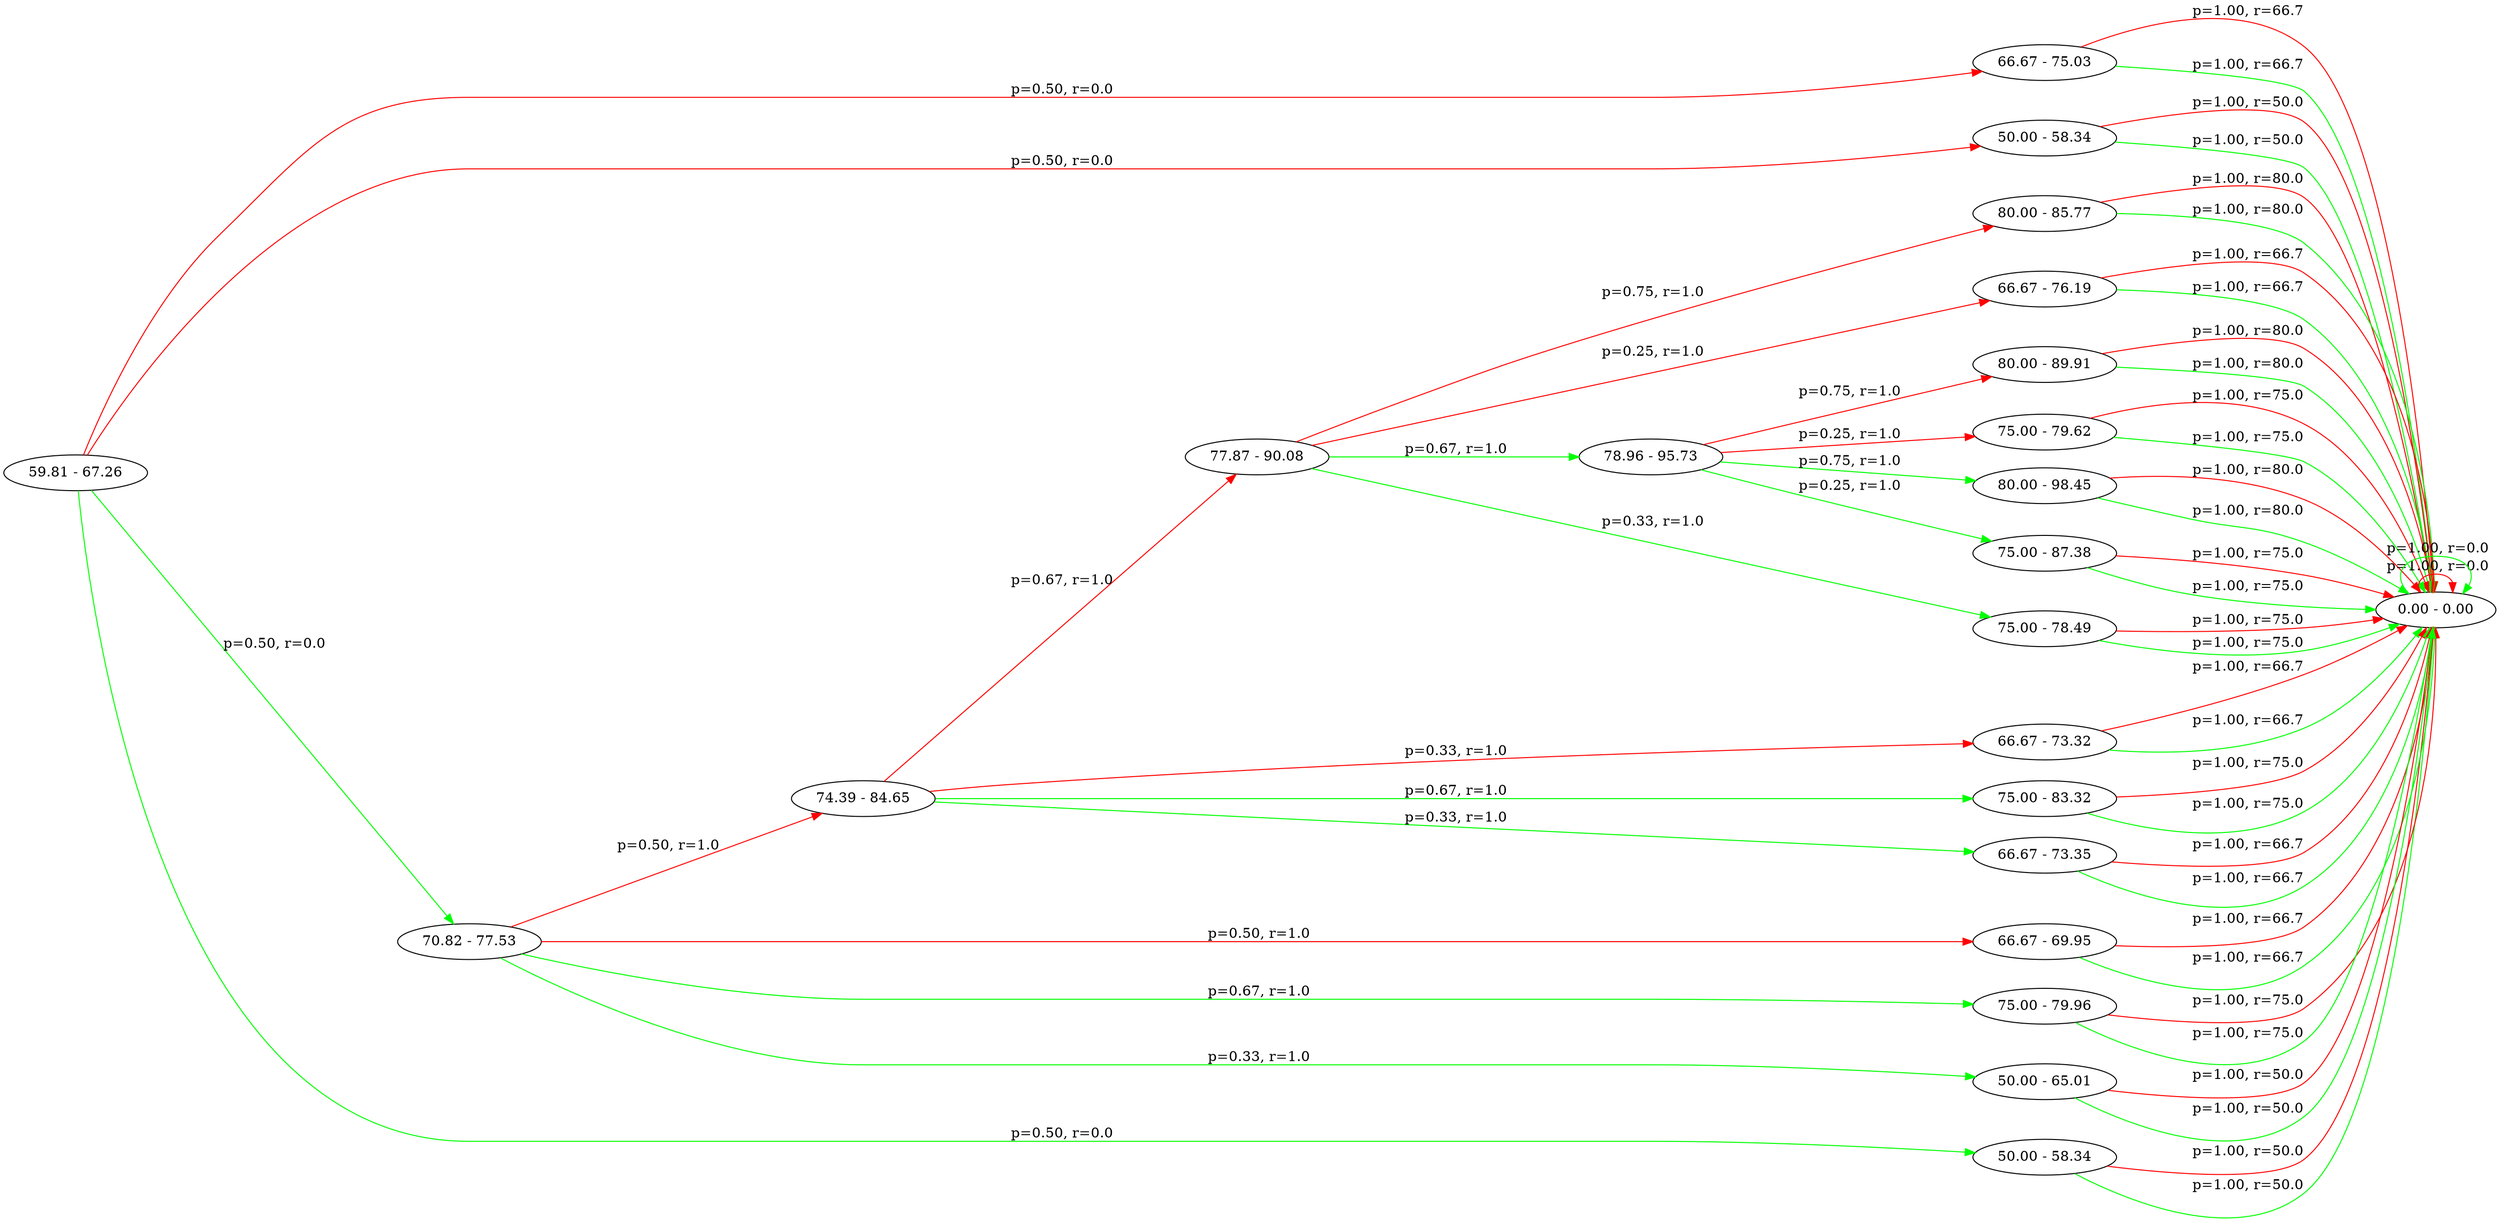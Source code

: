 digraph Lookahead {
ranksep=2; rankdir=LR; 
s0 [label = "59.81 - 67.26"];
s1 [label = "66.67 - 75.03"];
s2 [label = "50.00 - 58.34"];
s3 [label = "70.82 - 77.53"];
s4 [label = "50.00 - 58.34"];
s5 [label = "74.39 - 84.65"];
s6 [label = "66.67 - 69.95"];
s7 [label = "75.00 - 79.96"];
s8 [label = "50.00 - 65.01"];
s9 [label = "77.87 - 90.08"];
s10 [label = "66.67 - 73.32"];
s11 [label = "75.00 - 83.32"];
s12 [label = "66.67 - 73.35"];
s13 [label = "80.00 - 85.77"];
s14 [label = "66.67 - 76.19"];
s15 [label = "78.96 - 95.73"];
s16 [label = "75.00 - 78.49"];
s17 [label = "80.00 - 89.91"];
s18 [label = "75.00 - 79.62"];
s19 [label = "80.00 - 98.45"];
s20 [label = "75.00 - 87.38"];
s21 [label = "0.00 - 0.00"];
s0 -> s1 [label = " p=0.50, r=0.0", color=red];
s0 -> s2 [label = " p=0.50, r=0.0", color=red];
s0 -> s3 [label = " p=0.50, r=0.0", color=green];
s0 -> s4 [label = " p=0.50, r=0.0", color=green];
s1 -> s21 [label = " p=1.00, r=66.7", color=red];
s1 -> s21 [label = " p=1.00, r=66.7", color=green];
s2 -> s21 [label = " p=1.00, r=50.0", color=red];
s2 -> s21 [label = " p=1.00, r=50.0", color=green];
s3 -> s5 [label = " p=0.50, r=1.0", color=red];
s3 -> s6 [label = " p=0.50, r=1.0", color=red];
s3 -> s7 [label = " p=0.67, r=1.0", color=green];
s3 -> s8 [label = " p=0.33, r=1.0", color=green];
s4 -> s21 [label = " p=1.00, r=50.0", color=red];
s4 -> s21 [label = " p=1.00, r=50.0", color=green];
s5 -> s9 [label = " p=0.67, r=1.0", color=red];
s5 -> s10 [label = " p=0.33, r=1.0", color=red];
s5 -> s11 [label = " p=0.67, r=1.0", color=green];
s5 -> s12 [label = " p=0.33, r=1.0", color=green];
s6 -> s21 [label = " p=1.00, r=66.7", color=red];
s6 -> s21 [label = " p=1.00, r=66.7", color=green];
s7 -> s21 [label = " p=1.00, r=75.0", color=red];
s7 -> s21 [label = " p=1.00, r=75.0", color=green];
s8 -> s21 [label = " p=1.00, r=50.0", color=red];
s8 -> s21 [label = " p=1.00, r=50.0", color=green];
s9 -> s13 [label = " p=0.75, r=1.0", color=red];
s9 -> s14 [label = " p=0.25, r=1.0", color=red];
s9 -> s15 [label = " p=0.67, r=1.0", color=green];
s9 -> s16 [label = " p=0.33, r=1.0", color=green];
s10 -> s21 [label = " p=1.00, r=66.7", color=red];
s10 -> s21 [label = " p=1.00, r=66.7", color=green];
s11 -> s21 [label = " p=1.00, r=75.0", color=red];
s11 -> s21 [label = " p=1.00, r=75.0", color=green];
s12 -> s21 [label = " p=1.00, r=66.7", color=red];
s12 -> s21 [label = " p=1.00, r=66.7", color=green];
s13 -> s21 [label = " p=1.00, r=80.0", color=red];
s13 -> s21 [label = " p=1.00, r=80.0", color=green];
s14 -> s21 [label = " p=1.00, r=66.7", color=red];
s14 -> s21 [label = " p=1.00, r=66.7", color=green];
s15 -> s17 [label = " p=0.75, r=1.0", color=red];
s15 -> s18 [label = " p=0.25, r=1.0", color=red];
s15 -> s19 [label = " p=0.75, r=1.0", color=green];
s15 -> s20 [label = " p=0.25, r=1.0", color=green];
s16 -> s21 [label = " p=1.00, r=75.0", color=red];
s16 -> s21 [label = " p=1.00, r=75.0", color=green];
s17 -> s21 [label = " p=1.00, r=80.0", color=red];
s17 -> s21 [label = " p=1.00, r=80.0", color=green];
s18 -> s21 [label = " p=1.00, r=75.0", color=red];
s18 -> s21 [label = " p=1.00, r=75.0", color=green];
s19 -> s21 [label = " p=1.00, r=80.0", color=red];
s19 -> s21 [label = " p=1.00, r=80.0", color=green];
s20 -> s21 [label = " p=1.00, r=75.0", color=red];
s20 -> s21 [label = " p=1.00, r=75.0", color=green];
s21 -> s21 [label = " p=1.00, r=0.0", color=red];
s21 -> s21 [label = " p=1.00, r=0.0", color=green];
}
